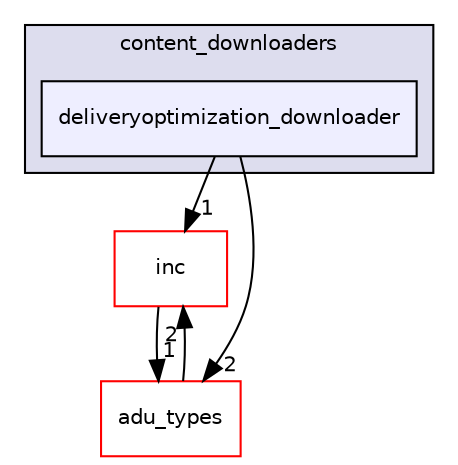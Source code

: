 digraph "src/extensions/content_downloaders/deliveryoptimization_downloader" {
  compound=true
  node [ fontsize="10", fontname="Helvetica"];
  edge [ labelfontsize="10", labelfontname="Helvetica"];
  subgraph clusterdir_fb1fafc7b859c8ba15b01f663fb2283c {
    graph [ bgcolor="#ddddee", pencolor="black", label="content_downloaders" fontname="Helvetica", fontsize="10", URL="dir_fb1fafc7b859c8ba15b01f663fb2283c.html"]
  dir_7d408a49b504fd28b89469470f4ebf3f [shape=box, label="deliveryoptimization_downloader", style="filled", fillcolor="#eeeeff", pencolor="black", URL="dir_7d408a49b504fd28b89469470f4ebf3f.html"];
  }
  dir_6bc6ad22483805bbbda55258ad2a62ea [shape=box label="inc" fillcolor="white" style="filled" color="red" URL="dir_6bc6ad22483805bbbda55258ad2a62ea.html"];
  dir_2fa9b52a3673ed0f8fcfc3f4f3ae93e3 [shape=box label="adu_types" fillcolor="white" style="filled" color="red" URL="dir_2fa9b52a3673ed0f8fcfc3f4f3ae93e3.html"];
  dir_6bc6ad22483805bbbda55258ad2a62ea->dir_2fa9b52a3673ed0f8fcfc3f4f3ae93e3 [headlabel="1", labeldistance=1.5 headhref="dir_000137_000003.html"];
  dir_2fa9b52a3673ed0f8fcfc3f4f3ae93e3->dir_6bc6ad22483805bbbda55258ad2a62ea [headlabel="2", labeldistance=1.5 headhref="dir_000003_000137.html"];
  dir_7d408a49b504fd28b89469470f4ebf3f->dir_6bc6ad22483805bbbda55258ad2a62ea [headlabel="1", labeldistance=1.5 headhref="dir_000089_000137.html"];
  dir_7d408a49b504fd28b89469470f4ebf3f->dir_2fa9b52a3673ed0f8fcfc3f4f3ae93e3 [headlabel="2", labeldistance=1.5 headhref="dir_000089_000003.html"];
}
